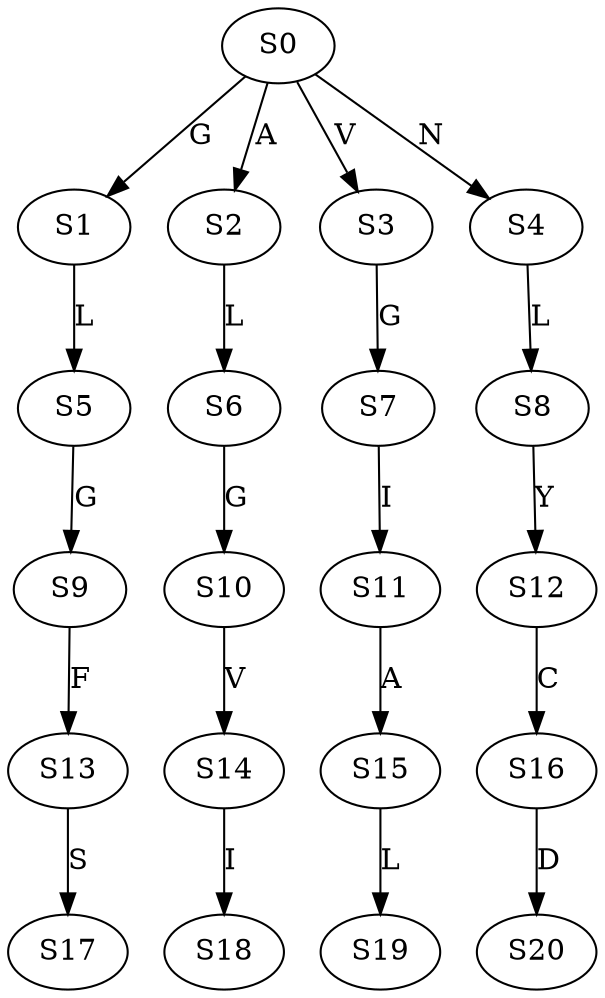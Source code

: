 strict digraph  {
	S0 -> S1 [ label = G ];
	S0 -> S2 [ label = A ];
	S0 -> S3 [ label = V ];
	S0 -> S4 [ label = N ];
	S1 -> S5 [ label = L ];
	S2 -> S6 [ label = L ];
	S3 -> S7 [ label = G ];
	S4 -> S8 [ label = L ];
	S5 -> S9 [ label = G ];
	S6 -> S10 [ label = G ];
	S7 -> S11 [ label = I ];
	S8 -> S12 [ label = Y ];
	S9 -> S13 [ label = F ];
	S10 -> S14 [ label = V ];
	S11 -> S15 [ label = A ];
	S12 -> S16 [ label = C ];
	S13 -> S17 [ label = S ];
	S14 -> S18 [ label = I ];
	S15 -> S19 [ label = L ];
	S16 -> S20 [ label = D ];
}
